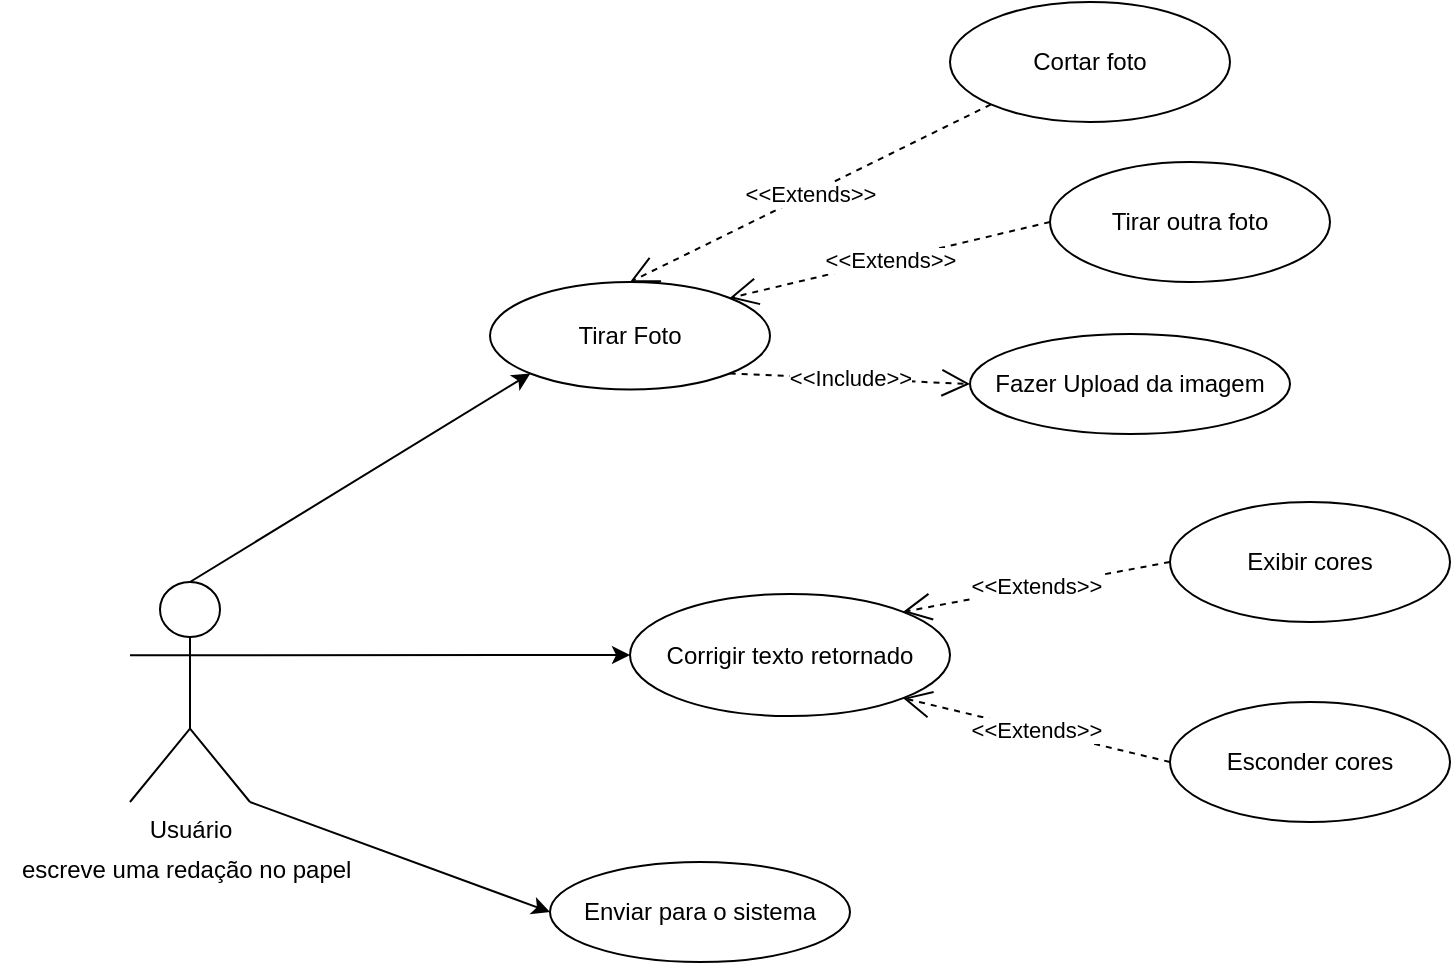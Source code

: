 <mxfile version="24.7.5">
  <diagram name="Page-1" id="VWgly2nOHGJHui8vA40v">
    <mxGraphModel dx="1114" dy="630" grid="1" gridSize="10" guides="1" tooltips="1" connect="1" arrows="1" fold="1" page="1" pageScale="1" pageWidth="850" pageHeight="1100" math="0" shadow="0">
      <root>
        <mxCell id="0" />
        <mxCell id="1" parent="0" />
        <mxCell id="7YZ-ag36RC1AAsRXkEIa-1" value="Usuário" style="shape=umlActor;verticalLabelPosition=bottom;verticalAlign=top;html=1;outlineConnect=0;" parent="1" vertex="1">
          <mxGeometry x="130" y="300" width="60" height="110" as="geometry" />
        </mxCell>
        <mxCell id="7YZ-ag36RC1AAsRXkEIa-2" value="" style="endArrow=classic;html=1;rounded=0;entryX=0;entryY=1;entryDx=0;entryDy=0;exitX=0.5;exitY=0;exitDx=0;exitDy=0;exitPerimeter=0;" parent="1" source="7YZ-ag36RC1AAsRXkEIa-1" target="7YZ-ag36RC1AAsRXkEIa-7" edge="1">
          <mxGeometry width="50" height="50" relative="1" as="geometry">
            <mxPoint x="80" y="73.74" as="sourcePoint" />
            <mxPoint x="177.829" y="43.594" as="targetPoint" />
          </mxGeometry>
        </mxCell>
        <mxCell id="7YZ-ag36RC1AAsRXkEIa-7" value="Tirar Foto" style="ellipse;whiteSpace=wrap;html=1;" parent="1" vertex="1">
          <mxGeometry x="310" y="150" width="140" height="53.74" as="geometry" />
        </mxCell>
        <mxCell id="7YZ-ag36RC1AAsRXkEIa-8" value="Fazer Upload da imagem" style="ellipse;whiteSpace=wrap;html=1;" parent="1" vertex="1">
          <mxGeometry x="550" y="176" width="160" height="50" as="geometry" />
        </mxCell>
        <mxCell id="7YZ-ag36RC1AAsRXkEIa-11" value="Cortar foto" style="ellipse;whiteSpace=wrap;html=1;" parent="1" vertex="1">
          <mxGeometry x="540" y="10" width="140" height="60" as="geometry" />
        </mxCell>
        <mxCell id="7YZ-ag36RC1AAsRXkEIa-12" value="&lt;div align=&quot;center&quot;&gt;escreve uma redação no papel&amp;nbsp; &amp;nbsp;&amp;nbsp;&amp;nbsp;&amp;nbsp;&amp;nbsp;&amp;nbsp;&amp;nbsp;&amp;nbsp;&amp;nbsp;&amp;nbsp;&amp;nbsp;&amp;nbsp;&amp;nbsp;&amp;nbsp;&amp;nbsp; &amp;nbsp; &amp;nbsp; &amp;nbsp; &amp;nbsp; &amp;nbsp; &amp;nbsp; &amp;nbsp; &amp;nbsp; &amp;nbsp; &amp;nbsp; &amp;nbsp; &amp;nbsp; &amp;nbsp; &amp;nbsp; &amp;nbsp; &amp;nbsp; &amp;nbsp; &amp;nbsp; &amp;nbsp; &amp;nbsp; &amp;nbsp; &amp;nbsp; &amp;nbsp; &amp;nbsp; &amp;nbsp; &amp;nbsp; &amp;nbsp; &amp;nbsp; &amp;nbsp; &amp;nbsp; &amp;nbsp; &amp;nbsp; &amp;nbsp; &amp;nbsp; &amp;nbsp; &amp;nbsp; &amp;nbsp; &amp;nbsp; &amp;nbsp; &amp;nbsp; &amp;nbsp; &amp;nbsp; &amp;nbsp; &amp;nbsp; &amp;nbsp; &amp;nbsp; &amp;nbsp; &amp;nbsp; &amp;nbsp; &amp;nbsp;&amp;nbsp;&amp;nbsp;&amp;nbsp;&amp;nbsp;&amp;nbsp;&amp;nbsp;&amp;nbsp;&amp;nbsp;&amp;nbsp;&amp;nbsp;&amp;nbsp;&amp;nbsp;&amp;nbsp;&amp;nbsp;&amp;nbsp;&amp;nbsp;&amp;nbsp;&amp;nbsp;&amp;nbsp;&amp;nbsp;&amp;nbsp;&amp;nbsp;&amp;nbsp;&amp;nbsp;&amp;nbsp;&amp;nbsp;&amp;nbsp;&amp;nbsp;&amp;nbsp;&amp;nbsp;&amp;nbsp;&amp;nbsp;&amp;nbsp;&amp;nbsp;&amp;nbsp;&amp;nbsp;&amp;nbsp;&amp;nbsp;&amp;nbsp;&amp;nbsp;&amp;nbsp;&amp;nbsp;&amp;nbsp;&amp;nbsp;&amp;nbsp; &lt;/div&gt;" style="text;whiteSpace=wrap;html=1;rotation=0;align=center;" parent="1" vertex="1">
          <mxGeometry x="65.0" y="430" width="190" height="30" as="geometry" />
        </mxCell>
        <mxCell id="7YZ-ag36RC1AAsRXkEIa-14" value="Tirar outra foto" style="ellipse;whiteSpace=wrap;html=1;" parent="1" vertex="1">
          <mxGeometry x="590" y="90" width="140" height="60" as="geometry" />
        </mxCell>
        <mxCell id="7YZ-ag36RC1AAsRXkEIa-23" value="" style="endArrow=classic;html=1;rounded=0;exitX=1;exitY=0.333;exitDx=0;exitDy=0;exitPerimeter=0;entryX=0;entryY=0.5;entryDx=0;entryDy=0;" parent="1" source="7YZ-ag36RC1AAsRXkEIa-1" target="7YZ-ag36RC1AAsRXkEIa-24" edge="1">
          <mxGeometry width="50" height="50" relative="1" as="geometry">
            <mxPoint x="120" y="368.5" as="sourcePoint" />
            <mxPoint x="270" y="270" as="targetPoint" />
            <Array as="points" />
          </mxGeometry>
        </mxCell>
        <mxCell id="7YZ-ag36RC1AAsRXkEIa-24" value="Corrigir texto retornado" style="ellipse;whiteSpace=wrap;html=1;" parent="1" vertex="1">
          <mxGeometry x="380" y="306" width="160" height="61" as="geometry" />
        </mxCell>
        <mxCell id="7YZ-ag36RC1AAsRXkEIa-30" value="" style="endArrow=classic;html=1;rounded=0;exitX=1;exitY=1;exitDx=0;exitDy=0;exitPerimeter=0;entryX=0;entryY=0.5;entryDx=0;entryDy=0;" parent="1" target="7YZ-ag36RC1AAsRXkEIa-31" edge="1" source="7YZ-ag36RC1AAsRXkEIa-1">
          <mxGeometry width="50" height="50" relative="1" as="geometry">
            <mxPoint x="160" y="350" as="sourcePoint" />
            <mxPoint x="305" y="345" as="targetPoint" />
            <Array as="points" />
          </mxGeometry>
        </mxCell>
        <mxCell id="7YZ-ag36RC1AAsRXkEIa-31" value="Enviar para o sistema" style="ellipse;whiteSpace=wrap;html=1;" parent="1" vertex="1">
          <mxGeometry x="340" y="440" width="150" height="50" as="geometry" />
        </mxCell>
        <mxCell id="EgZ5IGJBUvGJ73Zn3sY7-1" value="&amp;lt;&amp;lt;Extends&amp;gt;&amp;gt;" style="endArrow=open;endSize=12;dashed=1;html=1;rounded=0;exitX=0;exitY=1;exitDx=0;exitDy=0;entryX=0.5;entryY=0;entryDx=0;entryDy=0;" edge="1" parent="1" source="7YZ-ag36RC1AAsRXkEIa-11" target="7YZ-ag36RC1AAsRXkEIa-7">
          <mxGeometry width="160" relative="1" as="geometry">
            <mxPoint x="390" y="70" as="sourcePoint" />
            <mxPoint x="524.161" y="31.405" as="targetPoint" />
          </mxGeometry>
        </mxCell>
        <mxCell id="EgZ5IGJBUvGJ73Zn3sY7-2" value="&amp;lt;&amp;lt;Extends&amp;gt;&amp;gt;" style="endArrow=open;endSize=12;dashed=1;html=1;rounded=0;entryX=1;entryY=0;entryDx=0;entryDy=0;exitX=0;exitY=0.5;exitDx=0;exitDy=0;" edge="1" parent="1" source="7YZ-ag36RC1AAsRXkEIa-14" target="7YZ-ag36RC1AAsRXkEIa-7">
          <mxGeometry width="160" relative="1" as="geometry">
            <mxPoint x="460" y="140" as="sourcePoint" />
            <mxPoint x="620" y="140" as="targetPoint" />
          </mxGeometry>
        </mxCell>
        <mxCell id="EgZ5IGJBUvGJ73Zn3sY7-3" value="&amp;lt;&amp;lt;Include&amp;gt;&amp;gt;" style="endArrow=open;endSize=12;dashed=1;html=1;rounded=0;entryX=0;entryY=0.5;entryDx=0;entryDy=0;exitX=1;exitY=1;exitDx=0;exitDy=0;" edge="1" parent="1" source="7YZ-ag36RC1AAsRXkEIa-7" target="7YZ-ag36RC1AAsRXkEIa-8">
          <mxGeometry width="160" relative="1" as="geometry">
            <mxPoint x="620" y="130" as="sourcePoint" />
            <mxPoint x="450" y="147" as="targetPoint" />
          </mxGeometry>
        </mxCell>
        <mxCell id="EgZ5IGJBUvGJ73Zn3sY7-4" value="Exibir cores" style="ellipse;whiteSpace=wrap;html=1;" vertex="1" parent="1">
          <mxGeometry x="650" y="260" width="140" height="60" as="geometry" />
        </mxCell>
        <mxCell id="EgZ5IGJBUvGJ73Zn3sY7-5" value="&amp;lt;&amp;lt;Extends&amp;gt;&amp;gt;" style="endArrow=open;endSize=12;dashed=1;html=1;rounded=0;exitX=0;exitY=0.5;exitDx=0;exitDy=0;entryX=1;entryY=0;entryDx=0;entryDy=0;" edge="1" parent="1" source="EgZ5IGJBUvGJ73Zn3sY7-4" target="7YZ-ag36RC1AAsRXkEIa-24">
          <mxGeometry width="160" relative="1" as="geometry">
            <mxPoint x="520" y="390" as="sourcePoint" />
            <mxPoint x="510" y="440" as="targetPoint" />
          </mxGeometry>
        </mxCell>
        <mxCell id="EgZ5IGJBUvGJ73Zn3sY7-7" value="Esconder cores" style="ellipse;whiteSpace=wrap;html=1;" vertex="1" parent="1">
          <mxGeometry x="650" y="360" width="140" height="60" as="geometry" />
        </mxCell>
        <mxCell id="EgZ5IGJBUvGJ73Zn3sY7-8" value="&amp;lt;&amp;lt;Extends&amp;gt;&amp;gt;" style="endArrow=open;endSize=12;dashed=1;html=1;rounded=0;exitX=0;exitY=0.5;exitDx=0;exitDy=0;entryX=1;entryY=1;entryDx=0;entryDy=0;" edge="1" parent="1" source="EgZ5IGJBUvGJ73Zn3sY7-7" target="7YZ-ag36RC1AAsRXkEIa-24">
          <mxGeometry width="160" relative="1" as="geometry">
            <mxPoint x="520" y="490" as="sourcePoint" />
            <mxPoint x="517" y="415" as="targetPoint" />
          </mxGeometry>
        </mxCell>
      </root>
    </mxGraphModel>
  </diagram>
</mxfile>
